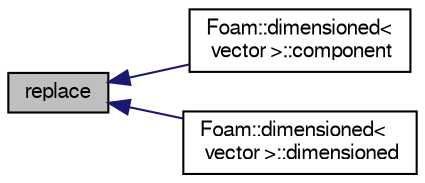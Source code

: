 digraph "replace"
{
  bgcolor="transparent";
  edge [fontname="FreeSans",fontsize="10",labelfontname="FreeSans",labelfontsize="10"];
  node [fontname="FreeSans",fontsize="10",shape=record];
  rankdir="LR";
  Node13199 [label="replace",height=0.2,width=0.4,color="black", fillcolor="grey75", style="filled", fontcolor="black"];
  Node13199 -> Node13200 [dir="back",color="midnightblue",fontsize="10",style="solid",fontname="FreeSans"];
  Node13200 [label="Foam::dimensioned\<\l vector \>::component",height=0.2,width=0.4,color="black",URL="$a26366.html#a8a941ebcbe6766eb65df3d7abf4c2296",tooltip="Return a component as a dimensioned<cmptType> "];
  Node13199 -> Node13201 [dir="back",color="midnightblue",fontsize="10",style="solid",fontname="FreeSans"];
  Node13201 [label="Foam::dimensioned\<\l vector \>::dimensioned",height=0.2,width=0.4,color="black",URL="$a26366.html#a97d65bea54a56a86a6ee89c657ffd9cf",tooltip="Construct given a value (creates dimensionless value). "];
}
